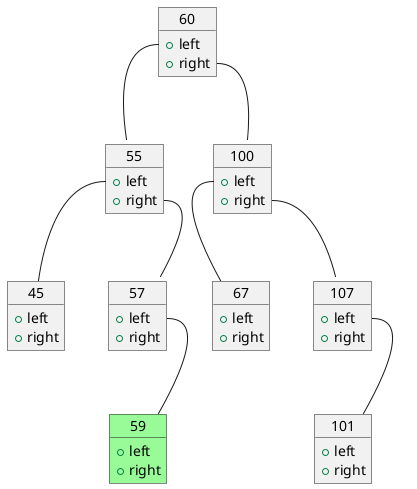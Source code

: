 @startuml

object 60 {
    + left
    + right
}

object 55 {
    + left
    + right
}

object 100 {
    + left
    + right
}

object 45 {
    + left
    + right
}

object 57 {
    + left
    + right
}

object 67 {
    + left
    + right
}

object 107 {
    + left
    + right
}


object 101 {
    + left
    + right
}


object 59 #palegreen
59 :    + left
59 :    + right





60::left -- 55
60::right -- 100
55::left -- 45
55::right -- 57
100::left -- 67
100::right -- 107
107::left -- 101
57::left -- 59

@enduml
